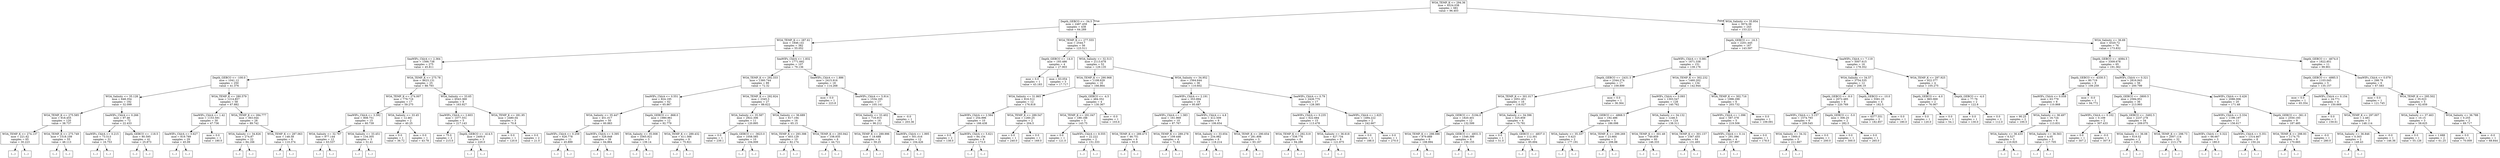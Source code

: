 digraph Tree {
node [shape=box] ;
0 [label="WOA_TEMP_K <= 294.36\nmse = 4524.038\nsamples = 681\nvalue = 96.403"] ;
1 [label="Depth_GEBCO <= -34.5\nmse = 2487.459\nsamples = 438\nvalue = 64.289"] ;
0 -> 1 [labeldistance=2.5, labelangle=45, headlabel="True"] ;
2 [label="WOA_TEMP_K <= 287.61\nmse = 1846.141\nsamples = 382\nvalue = 55.052"] ;
1 -> 2 ;
3 [label="SeaWIFs_ChlrA <= 2.364\nmse = 1566.738\nsamples = 275\nvalue = 45.811"] ;
2 -> 3 ;
4 [label="Depth_GEBCO <= -100.0\nmse = 1041.12\nsamples = 250\nvalue = 41.376"] ;
3 -> 4 ;
5 [label="WOA_Salinity <= 35.128\nmse = 648.354\nsamples = 192\nvalue = 32.099"] ;
4 -> 5 ;
6 [label="WOA_TEMP_K <= 275.585\nmse = 918.455\nsamples = 120\nvalue = 38.737"] ;
5 -> 6 ;
7 [label="WOA_TEMP_K <= 274.137\nmse = 221.62\nsamples = 65\nvalue = 30.223"] ;
6 -> 7 ;
8 [label="(...)"] ;
7 -> 8 ;
75 [label="(...)"] ;
7 -> 75 ;
130 [label="WOA_TEMP_K <= 275.749\nmse = 1518.109\nsamples = 55\nvalue = 48.113"] ;
6 -> 130 ;
131 [label="(...)"] ;
130 -> 131 ;
132 [label="(...)"] ;
130 -> 132 ;
237 [label="SeaWIFs_ChlrA <= 0.266\nmse = 97.46\nsamples = 72\nvalue = 22.433"] ;
5 -> 237 ;
238 [label="SeaWIFs_ChlrA <= 0.215\nmse = 73.513\nsamples = 31\nvalue = 16.753"] ;
237 -> 238 ;
239 [label="(...)"] ;
238 -> 239 ;
252 [label="(...)"] ;
238 -> 252 ;
269 [label="Depth_GEBCO <= -118.5\nmse = 80.595\nsamples = 41\nvalue = 25.873"] ;
237 -> 269 ;
270 [label="(...)"] ;
269 -> 270 ;
311 [label="(...)"] ;
269 -> 311 ;
320 [label="WOA_TEMP_K <= 280.579\nmse = 1214.857\nsamples = 58\nvalue = 67.882"] ;
4 -> 320 ;
321 [label="SeaWIFs_ChlrA <= 1.42\nmse = 1153.591\nsamples = 30\nvalue = 47.736"] ;
320 -> 321 ;
322 [label="SeaWIFs_ChlrA <= 0.627\nmse = 819.789\nsamples = 29\nvalue = 45.09"] ;
321 -> 322 ;
323 [label="(...)"] ;
322 -> 323 ;
334 [label="(...)"] ;
322 -> 334 ;
347 [label="mse = 0.0\nsamples = 1\nvalue = 180.0"] ;
321 -> 347 ;
348 [label="WOA_TEMP_K <= 284.777\nmse = 363.044\nsamples = 28\nvalue = 89.742"] ;
320 -> 348 ;
349 [label="WOA_Salinity <= 34.826\nmse = 274.87\nsamples = 22\nvalue = 84.166"] ;
348 -> 349 ;
350 [label="(...)"] ;
349 -> 350 ;
367 [label="(...)"] ;
349 -> 367 ;
376 [label="WOA_TEMP_K <= 287.063\nmse = 148.58\nsamples = 6\nvalue = 110.374"] ;
348 -> 376 ;
377 [label="(...)"] ;
376 -> 377 ;
386 [label="(...)"] ;
376 -> 386 ;
387 [label="WOA_TEMP_K <= 275.78\nmse = 4623.131\nsamples = 25\nvalue = 88.793"] ;
3 -> 387 ;
388 [label="WOA_TEMP_K <= 274.007\nmse = 779.716\nsamples = 17\nvalue = 59.275"] ;
387 -> 388 ;
389 [label="SeaWIFs_ChlrA <= 3.392\nmse = 808.751\nsamples = 15\nvalue = 60.739"] ;
388 -> 389 ;
390 [label="WOA_Salinity <= 32.767\nmse = 977.144\nsamples = 12\nvalue = 63.537"] ;
389 -> 390 ;
391 [label="(...)"] ;
390 -> 391 ;
392 [label="(...)"] ;
390 -> 392 ;
395 [label="WOA_Salinity <= 33.451\nmse = 134.305\nsamples = 3\nvalue = 51.41"] ;
389 -> 395 ;
396 [label="(...)"] ;
395 -> 396 ;
399 [label="(...)"] ;
395 -> 399 ;
400 [label="WOA_Salinity <= 33.45\nmse = 12.461\nsamples = 2\nvalue = 40.25"] ;
388 -> 400 ;
401 [label="mse = 0.0\nsamples = 1\nvalue = 36.72"] ;
400 -> 401 ;
402 [label="mse = 0.0\nsamples = 1\nvalue = 43.78"] ;
400 -> 402 ;
403 [label="WOA_Salinity <= 33.65\nmse = 6543.369\nsamples = 8\nvalue = 163.927"] ;
387 -> 403 ;
404 [label="SeaWIFs_ChlrA <= 2.603\nmse = 1077.551\nsamples = 5\nvalue = 217.143"] ;
403 -> 404 ;
405 [label="mse = 75.0\nsamples = 2\nvalue = 215.0"] ;
404 -> 405 ;
406 [label="Depth_GEBCO <= -414.5\nmse = 2400.0\nsamples = 3\nvalue = 220.0"] ;
404 -> 406 ;
407 [label="(...)"] ;
406 -> 407 ;
408 [label="(...)"] ;
406 -> 408 ;
409 [label="WOA_TEMP_K <= 281.95\nmse = 2480.04\nsamples = 3\nvalue = 70.8"] ;
403 -> 409 ;
410 [label="mse = 0.0\nsamples = 1\nvalue = 120.6"] ;
409 -> 410 ;
411 [label="mse = 0.0\nsamples = 2\nvalue = 21.0"] ;
409 -> 411 ;
412 [label="SeaWIFs_ChlrA <= 1.832\nmse = 1771.692\nsamples = 107\nvalue = 79.136"] ;
2 -> 412 ;
413 [label="WOA_TEMP_K <= 292.333\nmse = 1360.744\nsamples = 89\nvalue = 72.32"] ;
412 -> 413 ;
414 [label="SeaWIFs_ChlrA <= 0.551\nmse = 824.195\nsamples = 62\nvalue = 65.867"] ;
413 -> 414 ;
415 [label="WOA_Salinity <= 35.447\nmse = 451.017\nsamples = 50\nvalue = 60.883"] ;
414 -> 415 ;
416 [label="SeaWIFs_ChlrA <= 0.259\nmse = 626.778\nsamples = 11\nvalue = 45.899"] ;
415 -> 416 ;
417 [label="(...)"] ;
416 -> 417 ;
420 [label="(...)"] ;
416 -> 420 ;
437 [label="SeaWIFs_ChlrA <= 0.395\nmse = 328.848\nsamples = 39\nvalue = 64.864"] ;
415 -> 437 ;
438 [label="(...)"] ;
437 -> 438 ;
489 [label="(...)"] ;
437 -> 489 ;
494 [label="Depth_GEBCO <= -868.0\nmse = 1980.961\nsamples = 12\nvalue = 92.779"] ;
414 -> 494 ;
495 [label="WOA_Salinity <= 35.008\nmse = 3365.921\nsamples = 3\nvalue = 139.14"] ;
494 -> 495 ;
496 [label="(...)"] ;
495 -> 496 ;
497 [label="(...)"] ;
495 -> 497 ;
500 [label="WOA_TEMP_K <= 289.432\nmse = 411.566\nsamples = 9\nvalue = 75.921"] ;
494 -> 500 ;
501 [label="(...)"] ;
500 -> 501 ;
510 [label="(...)"] ;
500 -> 510 ;
517 [label="WOA_TEMP_K <= 292.924\nmse = 2345.3\nsamples = 27\nvalue = 88.622"] ;
413 -> 517 ;
518 [label="WOA_Salinity <= 35.587\nmse = 2922.306\nsamples = 11\nvalue = 120.895"] ;
517 -> 518 ;
519 [label="mse = 0.0\nsamples = 1\nvalue = 239.1"] ;
518 -> 519 ;
520 [label="Depth_GEBCO <= -3623.0\nmse = 1058.585\nsamples = 10\nvalue = 104.009"] ;
518 -> 520 ;
521 [label="(...)"] ;
520 -> 521 ;
528 [label="(...)"] ;
520 -> 528 ;
535 [label="WOA_Salinity <= 36.689\nmse = 617.194\nsamples = 16\nvalue = 65.15"] ;
517 -> 535 ;
536 [label="WOA_TEMP_K <= 293.398\nmse = 403.129\nsamples = 10\nvalue = 82.174"] ;
535 -> 536 ;
537 [label="(...)"] ;
536 -> 537 ;
546 [label="(...)"] ;
536 -> 546 ;
553 [label="WOA_TEMP_K <= 293.942\nmse = 108.935\nsamples = 6\nvalue = 44.721"] ;
535 -> 553 ;
554 [label="(...)"] ;
553 -> 554 ;
559 [label="(...)"] ;
553 -> 559 ;
564 [label="SeaWIFs_ChlrA <= 1.886\nmse = 2415.916\nsamples = 18\nvalue = 114.268"] ;
412 -> 564 ;
565 [label="mse = 0.0\nsamples = 1\nvalue = 223.8"] ;
564 -> 565 ;
566 [label="SeaWIFs_ChlrA <= 5.914\nmse = 1534.165\nsamples = 17\nvalue = 105.141"] ;
564 -> 566 ;
567 [label="WOA_Salinity <= 33.402\nmse = 716.915\nsamples = 16\nvalue = 96.212"] ;
566 -> 567 ;
568 [label="WOA_TEMP_K <= 289.996\nmse = 18.688\nsamples = 4\nvalue = 59.25"] ;
567 -> 568 ;
569 [label="(...)"] ;
568 -> 569 ;
570 [label="(...)"] ;
568 -> 570 ;
575 [label="SeaWIFs_ChlrA <= 1.995\nmse = 501.016\nsamples = 12\nvalue = 104.426"] ;
567 -> 575 ;
576 [label="(...)"] ;
575 -> 576 ;
579 [label="(...)"] ;
575 -> 579 ;
592 [label="mse = -0.0\nsamples = 1\nvalue = 203.36"] ;
566 -> 592 ;
593 [label="WOA_TEMP_K <= 277.555\nmse = 2544.7\nsamples = 56\nvalue = 123.511"] ;
1 -> 593 ;
594 [label="Depth_GEBCO <= -14.0\nmse = 193.486\nsamples = 4\nvalue = 27.903"] ;
593 -> 594 ;
595 [label="mse = 0.0\nsamples = 1\nvalue = 43.183"] ;
594 -> 595 ;
596 [label="mse = 63.054\nsamples = 3\nvalue = 17.717"] ;
594 -> 596 ;
597 [label="WOA_Salinity <= 32.513\nmse = 2113.678\nsamples = 52\nvalue = 129.135"] ;
593 -> 597 ;
598 [label="WOA_TEMP_K <= 290.968\nmse = 1108.629\nsamples = 16\nvalue = 166.864"] ;
597 -> 598 ;
599 [label="WOA_Salinity <= 31.865\nmse = 816.512\nsamples = 12\nvalue = 176.818"] ;
598 -> 599 ;
600 [label="SeaWIFs_ChlrA <= 2.564\nmse = 254.996\nsamples = 10\nvalue = 166.438"] ;
599 -> 600 ;
601 [label="mse = 0.0\nsamples = 2\nvalue = 138.0"] ;
600 -> 601 ;
602 [label="SeaWIFs_ChlrA <= 5.621\nmse = 84.154\nsamples = 8\nvalue = 173.0"] ;
600 -> 602 ;
603 [label="(...)"] ;
602 -> 603 ;
614 [label="(...)"] ;
602 -> 614 ;
615 [label="WOA_TEMP_K <= 289.547\nmse = 1260.25\nsamples = 2\nvalue = 204.5"] ;
599 -> 615 ;
616 [label="mse = 0.0\nsamples = 1\nvalue = 240.0"] ;
615 -> 616 ;
617 [label="mse = 0.0\nsamples = 1\nvalue = 169.0"] ;
615 -> 617 ;
618 [label="Depth_GEBCO <= -4.5\nmse = 484.352\nsamples = 4\nvalue = 130.367"] ;
598 -> 618 ;
619 [label="WOA_TEMP_K <= 291.047\nmse = 189.188\nsamples = 3\nvalue = 143.75"] ;
618 -> 619 ;
620 [label="mse = 0.0\nsamples = 1\nvalue = 121.0"] ;
619 -> 620 ;
621 [label="SeaWIFs_ChlrA <= 8.555\nmse = 22.222\nsamples = 2\nvalue = 151.333"] ;
619 -> 621 ;
622 [label="(...)"] ;
621 -> 622 ;
623 [label="(...)"] ;
621 -> 623 ;
624 [label="mse = -0.0\nsamples = 1\nvalue = 103.6"] ;
618 -> 624 ;
625 [label="WOA_Salinity <= 34.952\nmse = 1564.644\nsamples = 36\nvalue = 110.602"] ;
597 -> 625 ;
626 [label="SeaWIFs_ChlrA <= 2.191\nmse = 353.894\nsamples = 19\nvalue = 95.687"] ;
625 -> 626 ;
627 [label="SeaWIFs_ChlrA <= 1.383\nmse = 161.969\nsamples = 10\nvalue = 87.767"] ;
626 -> 627 ;
628 [label="WOA_TEMP_K <= 289.473\nmse = 46.751\nsamples = 6\nvalue = 93.9"] ;
627 -> 628 ;
629 [label="(...)"] ;
628 -> 629 ;
638 [label="(...)"] ;
628 -> 638 ;
639 [label="WOA_TEMP_K <= 289.278\nmse = 109.446\nsamples = 4\nvalue = 71.82"] ;
627 -> 639 ;
640 [label="(...)"] ;
639 -> 640 ;
643 [label="(...)"] ;
639 -> 643 ;
646 [label="SeaWIFs_ChlrA <= 4.8\nmse = 412.509\nsamples = 9\nvalue = 106.654"] ;
626 -> 646 ;
647 [label="WOA_Salinity <= 33.654\nmse = 234.982\nsamples = 6\nvalue = 118.214"] ;
646 -> 647 ;
648 [label="(...)"] ;
647 -> 648 ;
653 [label="(...)"] ;
647 -> 653 ;
656 [label="WOA_TEMP_K <= 290.654\nmse = 281.806\nsamples = 3\nvalue = 93.167"] ;
646 -> 656 ;
657 [label="(...)"] ;
656 -> 657 ;
660 [label="(...)"] ;
656 -> 660 ;
661 [label="SeaWIFs_ChlrA <= 0.79\nmse = 2426.775\nsamples = 17\nvalue = 128.385"] ;
625 -> 661 ;
662 [label="SeaWIFs_ChlrA <= 0.235\nmse = 622.684\nsamples = 15\nvalue = 113.478"] ;
661 -> 662 ;
663 [label="WOA_TEMP_K <= 292.519\nmse = 538.776\nsamples = 6\nvalue = 94.286"] ;
662 -> 663 ;
664 [label="(...)"] ;
663 -> 664 ;
665 [label="(...)"] ;
663 -> 665 ;
666 [label="WOA_Salinity <= 36.618\nmse = 427.734\nsamples = 9\nvalue = 121.875"] ;
662 -> 666 ;
667 [label="(...)"] ;
666 -> 667 ;
674 [label="(...)"] ;
666 -> 674 ;
675 [label="SeaWIFs_ChlrA <= 1.625\nmse = 1494.222\nsamples = 2\nvalue = 242.667"] ;
661 -> 675 ;
676 [label="mse = 0.0\nsamples = 1\nvalue = 188.0"] ;
675 -> 676 ;
677 [label="mse = 0.0\nsamples = 1\nvalue = 270.0"] ;
675 -> 677 ;
678 [label="WOA_Salinity <= 35.954\nmse = 3074.38\nsamples = 243\nvalue = 153.221"] ;
0 -> 678 [labeldistance=2.5, labelangle=-45, headlabel="False"] ;
679 [label="Depth_GEBCO <= -16.5\nmse = 2201.445\nsamples = 167\nvalue = 143.597"] ;
678 -> 679 ;
680 [label="SeaWIFs_ChlrA <= 0.081\nmse = 1671.338\nsamples = 151\nvalue = 139.176"] ;
679 -> 680 ;
681 [label="Depth_GEBCO <= -2431.5\nmse = 2344.274\nsamples = 17\nvalue = 109.899"] ;
680 -> 681 ;
682 [label="WOA_TEMP_K <= 301.017\nmse = 2051.451\nsamples = 16\nvalue = 116.027"] ;
681 -> 682 ;
683 [label="Depth_GEBCO <= -5194.0\nmse = 1820.401\nsamples = 12\nvalue = 132.599"] ;
682 -> 683 ;
684 [label="WOA_TEMP_K <= 298.086\nmse = 879.889\nsamples = 6\nvalue = 108.994"] ;
683 -> 684 ;
685 [label="(...)"] ;
684 -> 685 ;
690 [label="(...)"] ;
684 -> 690 ;
695 [label="Depth_GEBCO <= -4931.5\nmse = 1546.399\nsamples = 6\nvalue = 159.155"] ;
683 -> 695 ;
696 [label="(...)"] ;
695 -> 696 ;
697 [label="(...)"] ;
695 -> 697 ;
706 [label="WOA_Salinity <= 34.396\nmse = 325.859\nsamples = 4\nvalue = 75.781"] ;
682 -> 706 ;
707 [label="mse = 0.0\nsamples = 1\nvalue = 51.0"] ;
706 -> 707 ;
708 [label="Depth_GEBCO <= -4837.0\nmse = 112.301\nsamples = 3\nvalue = 85.694"] ;
706 -> 708 ;
709 [label="(...)"] ;
708 -> 709 ;
710 [label="(...)"] ;
708 -> 710 ;
713 [label="mse = 0.0\nsamples = 1\nvalue = 36.364"] ;
681 -> 713 ;
714 [label="WOA_TEMP_K <= 302.232\nmse = 1460.202\nsamples = 134\nvalue = 142.944"] ;
680 -> 714 ;
715 [label="SeaWIFs_ChlrA <= 0.093\nmse = 1303.547\nsamples = 128\nvalue = 140.762"] ;
714 -> 715 ;
716 [label="Depth_GEBCO <= -4868.5\nmse = 192.486\nsamples = 4\nvalue = 186.098"] ;
715 -> 716 ;
717 [label="WOA_Salinity <= 35.337\nmse = 0.423\nsamples = 2\nvalue = 177.191"] ;
716 -> 717 ;
718 [label="(...)"] ;
717 -> 718 ;
719 [label="(...)"] ;
717 -> 719 ;
720 [label="WOA_TEMP_K <= 299.269\nmse = 23.664\nsamples = 2\nvalue = 206.88"] ;
716 -> 720 ;
721 [label="(...)"] ;
720 -> 721 ;
722 [label="(...)"] ;
720 -> 722 ;
723 [label="WOA_Salinity <= 34.132\nmse = 1246.5\nsamples = 124\nvalue = 138.311"] ;
715 -> 723 ;
724 [label="WOA_TEMP_K <= 301.49\nmse = 749.859\nsamples = 60\nvalue = 146.333"] ;
723 -> 724 ;
725 [label="(...)"] ;
724 -> 725 ;
804 [label="(...)"] ;
724 -> 804 ;
809 [label="WOA_TEMP_K <= 301.157\nmse = 1567.455\nsamples = 64\nvalue = 131.493"] ;
723 -> 809 ;
810 [label="(...)"] ;
809 -> 810 ;
901 [label="(...)"] ;
809 -> 901 ;
922 [label="WOA_TEMP_K <= 302.716\nmse = 1996.299\nsamples = 6\nvalue = 203.732"] ;
714 -> 922 ;
923 [label="SeaWIFs_ChlrA <= 1.096\nmse = 587.378\nsamples = 5\nvalue = 219.506"] ;
922 -> 923 ;
924 [label="SeaWIFs_ChlrA <= 0.14\nmse = 291.396\nsamples = 4\nvalue = 227.807"] ;
923 -> 924 ;
925 [label="(...)"] ;
924 -> 925 ;
928 [label="(...)"] ;
924 -> 928 ;
931 [label="mse = 0.0\nsamples = 1\nvalue = 178.0"] ;
923 -> 931 ;
932 [label="mse = 0.0\nsamples = 1\nvalue = 109.091"] ;
922 -> 932 ;
933 [label="SeaWIFs_ChlrA <= 7.119\nmse = 5007.615\nsamples = 16\nvalue = 178.352"] ;
679 -> 933 ;
934 [label="WOA_Salinity <= 34.57\nmse = 3754.535\nsamples = 12\nvalue = 206.19"] ;
933 -> 934 ;
935 [label="Depth_GEBCO <= -9.0\nmse = 2072.485\nsamples = 8\nvalue = 220.769"] ;
934 -> 935 ;
936 [label="SeaWIFs_ChlrA <= 5.157\nmse = 1574.793\nsamples = 6\nvalue = 209.545"] ;
935 -> 936 ;
937 [label="WOA_Salinity <= 34.32\nmse = 1900.0\nsamples = 5\nvalue = 211.667"] ;
936 -> 937 ;
938 [label="(...)"] ;
937 -> 938 ;
939 [label="(...)"] ;
937 -> 939 ;
940 [label="mse = 0.0\nsamples = 1\nvalue = 200.0"] ;
936 -> 940 ;
941 [label="Depth_GEBCO <= -5.0\nmse = 306.25\nsamples = 2\nvalue = 282.5"] ;
935 -> 941 ;
942 [label="mse = 0.0\nsamples = 1\nvalue = 300.0"] ;
941 -> 942 ;
943 [label="mse = 0.0\nsamples = 1\nvalue = 265.0"] ;
941 -> 943 ;
944 [label="Depth_GEBCO <= -10.0\nmse = 5581.25\nsamples = 4\nvalue = 182.5"] ;
934 -> 944 ;
945 [label="mse = 6377.551\nsamples = 3\nvalue = 182.857"] ;
944 -> 945 ;
946 [label="mse = 0.0\nsamples = 1\nvalue = 180.0"] ;
944 -> 946 ;
947 [label="WOA_TEMP_K <= 297.925\nmse = 922.377\nsamples = 4\nvalue = 105.275"] ;
933 -> 947 ;
948 [label="Depth_GEBCO <= -4.0\nmse = 965.069\nsamples = 2\nvalue = 76.067"] ;
947 -> 948 ;
949 [label="mse = 0.0\nsamples = 1\nvalue = 120.0"] ;
948 -> 949 ;
950 [label="mse = 0.0\nsamples = 1\nvalue = 54.1"] ;
948 -> 950 ;
951 [label="Depth_GEBCO <= -4.0\nmse = 77.76\nsamples = 2\nvalue = 122.8"] ;
947 -> 951 ;
952 [label="mse = 0.0\nsamples = 1\nvalue = 130.0"] ;
951 -> 952 ;
953 [label="mse = 0.0\nsamples = 1\nvalue = 112.0"] ;
951 -> 953 ;
954 [label="WOA_Salinity <= 36.69\nmse = 4320.72\nsamples = 76\nvalue = 173.832"] ;
678 -> 954 ;
955 [label="Depth_GEBCO <= -4084.5\nmse = 3309.678\nsamples = 65\nvalue = 191.362"] ;
954 -> 955 ;
956 [label="Depth_GEBCO <= -4330.5\nmse = 80.719\nsamples = 9\nvalue = 109.259"] ;
955 -> 956 ;
957 [label="SeaWIFs_ChlrA <= 0.058\nmse = 63.779\nsamples = 8\nvalue = 110.868"] ;
956 -> 957 ;
958 [label="mse = 90.25\nsamples = 2\nvalue = 100.5"] ;
957 -> 958 ;
959 [label="WOA_Salinity <= 36.497\nmse = 16.724\nsamples = 6\nvalue = 113.831"] ;
957 -> 959 ;
960 [label="WOA_Salinity <= 36.433\nmse = 6.527\nsamples = 3\nvalue = 110.925"] ;
959 -> 960 ;
961 [label="(...)"] ;
960 -> 961 ;
964 [label="(...)"] ;
960 -> 964 ;
965 [label="WOA_Salinity <= 36.563\nmse = 4.05\nsamples = 3\nvalue = 117.705"] ;
959 -> 965 ;
966 [label="(...)"] ;
965 -> 966 ;
969 [label="(...)"] ;
965 -> 969 ;
970 [label="mse = -0.0\nsamples = 1\nvalue = 94.772"] ;
956 -> 970 ;
971 [label="SeaWIFs_ChlrA <= 0.321\nmse = 2816.943\nsamples = 56\nvalue = 200.799"] ;
955 -> 971 ;
972 [label="Depth_GEBCO <= -3800.5\nmse = 2584.951\nsamples = 36\nvalue = 213.993"] ;
971 -> 972 ;
973 [label="SeaWIFs_ChlrA <= 0.102\nmse = 0.109\nsamples = 2\nvalue = 307.433"] ;
972 -> 973 ;
974 [label="mse = 0.0\nsamples = 1\nvalue = 307.2"] ;
973 -> 974 ;
975 [label="mse = -0.0\nsamples = 1\nvalue = 307.9"] ;
973 -> 975 ;
976 [label="Depth_GEBCO <= -3492.5\nmse = 2237.278\nsamples = 34\nvalue = 209.075"] ;
972 -> 976 ;
977 [label="WOA_Salinity <= 36.08\nmse = 619.52\nsamples = 2\nvalue = 135.2"] ;
976 -> 977 ;
978 [label="(...)"] ;
977 -> 978 ;
979 [label="(...)"] ;
977 -> 979 ;
980 [label="WOA_TEMP_K <= 298.73\nmse = 2007.114\nsamples = 32\nvalue = 213.179"] ;
976 -> 980 ;
981 [label="(...)"] ;
980 -> 981 ;
1002 [label="(...)"] ;
980 -> 1002 ;
1015 [label="SeaWIFs_ChlrA <= 0.426\nmse = 2086.006\nsamples = 20\nvalue = 171.48"] ;
971 -> 1015 ;
1016 [label="SeaWIFs_ChlrA <= 0.334\nmse = 1196.197\nsamples = 11\nvalue = 156.617"] ;
1015 -> 1016 ;
1017 [label="SeaWIFs_ChlrA <= 0.322\nmse = 66.667\nsamples = 3\nvalue = 180.0"] ;
1016 -> 1017 ;
1018 [label="(...)"] ;
1017 -> 1018 ;
1021 [label="(...)"] ;
1017 -> 1021 ;
1022 [label="SeaWIFs_ChlrA <= 0.351\nmse = 1314.467\nsamples = 8\nvalue = 150.24"] ;
1016 -> 1022 ;
1023 [label="(...)"] ;
1022 -> 1023 ;
1024 [label="(...)"] ;
1022 -> 1024 ;
1029 [label="Depth_GEBCO <= -361.0\nmse = 2550.193\nsamples = 9\nvalue = 187.485"] ;
1015 -> 1029 ;
1030 [label="WOA_TEMP_K <= 298.93\nmse = 1174.75\nsamples = 8\nvalue = 170.665"] ;
1029 -> 1030 ;
1031 [label="(...)"] ;
1030 -> 1031 ;
1038 [label="(...)"] ;
1030 -> 1038 ;
1041 [label="mse = -0.0\nsamples = 1\nvalue = 280.0"] ;
1029 -> 1041 ;
1042 [label="Depth_GEBCO <= -4674.0\nmse = 1822.851\nsamples = 11\nvalue = 99.901"] ;
954 -> 1042 ;
1043 [label="Depth_GEBCO <= -4985.5\nmse = 1103.045\nsamples = 5\nvalue = 135.157"] ;
1042 -> 1043 ;
1044 [label="mse = 0.0\nsamples = 1\nvalue = 65.354"] ;
1043 -> 1044 ;
1045 [label="SeaWIFs_ChlrA <= 0.154\nmse = 24.771\nsamples = 4\nvalue = 150.669"] ;
1043 -> 1045 ;
1046 [label="mse = 0.0\nsamples = 1\nvalue = 159.61"] ;
1045 -> 1046 ;
1047 [label="WOA_TEMP_K <= 297.007\nmse = 2.481\nsamples = 3\nvalue = 148.114"] ;
1045 -> 1047 ;
1048 [label="WOA_Salinity <= 36.846\nmse = 0.303\nsamples = 2\nvalue = 149.43"] ;
1047 -> 1048 ;
1049 [label="(...)"] ;
1048 -> 1049 ;
1050 [label="(...)"] ;
1048 -> 1050 ;
1051 [label="mse = -0.0\nsamples = 1\nvalue = 146.36"] ;
1047 -> 1051 ;
1052 [label="SeaWIFs_ChlrA <= 0.079\nmse = 298.79\nsamples = 6\nvalue = 67.583"] ;
1042 -> 1052 ;
1053 [label="mse = 0.0\nsamples = 1\nvalue = 121.745"] ;
1052 -> 1053 ;
1054 [label="WOA_TEMP_K <= 295.502\nmse = 35.023\nsamples = 5\nvalue = 62.659"] ;
1052 -> 1054 ;
1055 [label="WOA_Salinity <= 37.463\nmse = 10.15\nsamples = 3\nvalue = 58.625"] ;
1054 -> 1055 ;
1056 [label="mse = 0.0\nsamples = 1\nvalue = 55.126"] ;
1055 -> 1056 ;
1057 [label="mse = 1.688\nsamples = 2\nvalue = 61.25"] ;
1055 -> 1057 ;
1058 [label="WOA_Salinity <= 36.788\nmse = 0.255\nsamples = 2\nvalue = 69.717"] ;
1054 -> 1058 ;
1059 [label="mse = 0.0\nsamples = 1\nvalue = 70.009"] ;
1058 -> 1059 ;
1060 [label="mse = -0.0\nsamples = 1\nvalue = 68.844"] ;
1058 -> 1060 ;
}